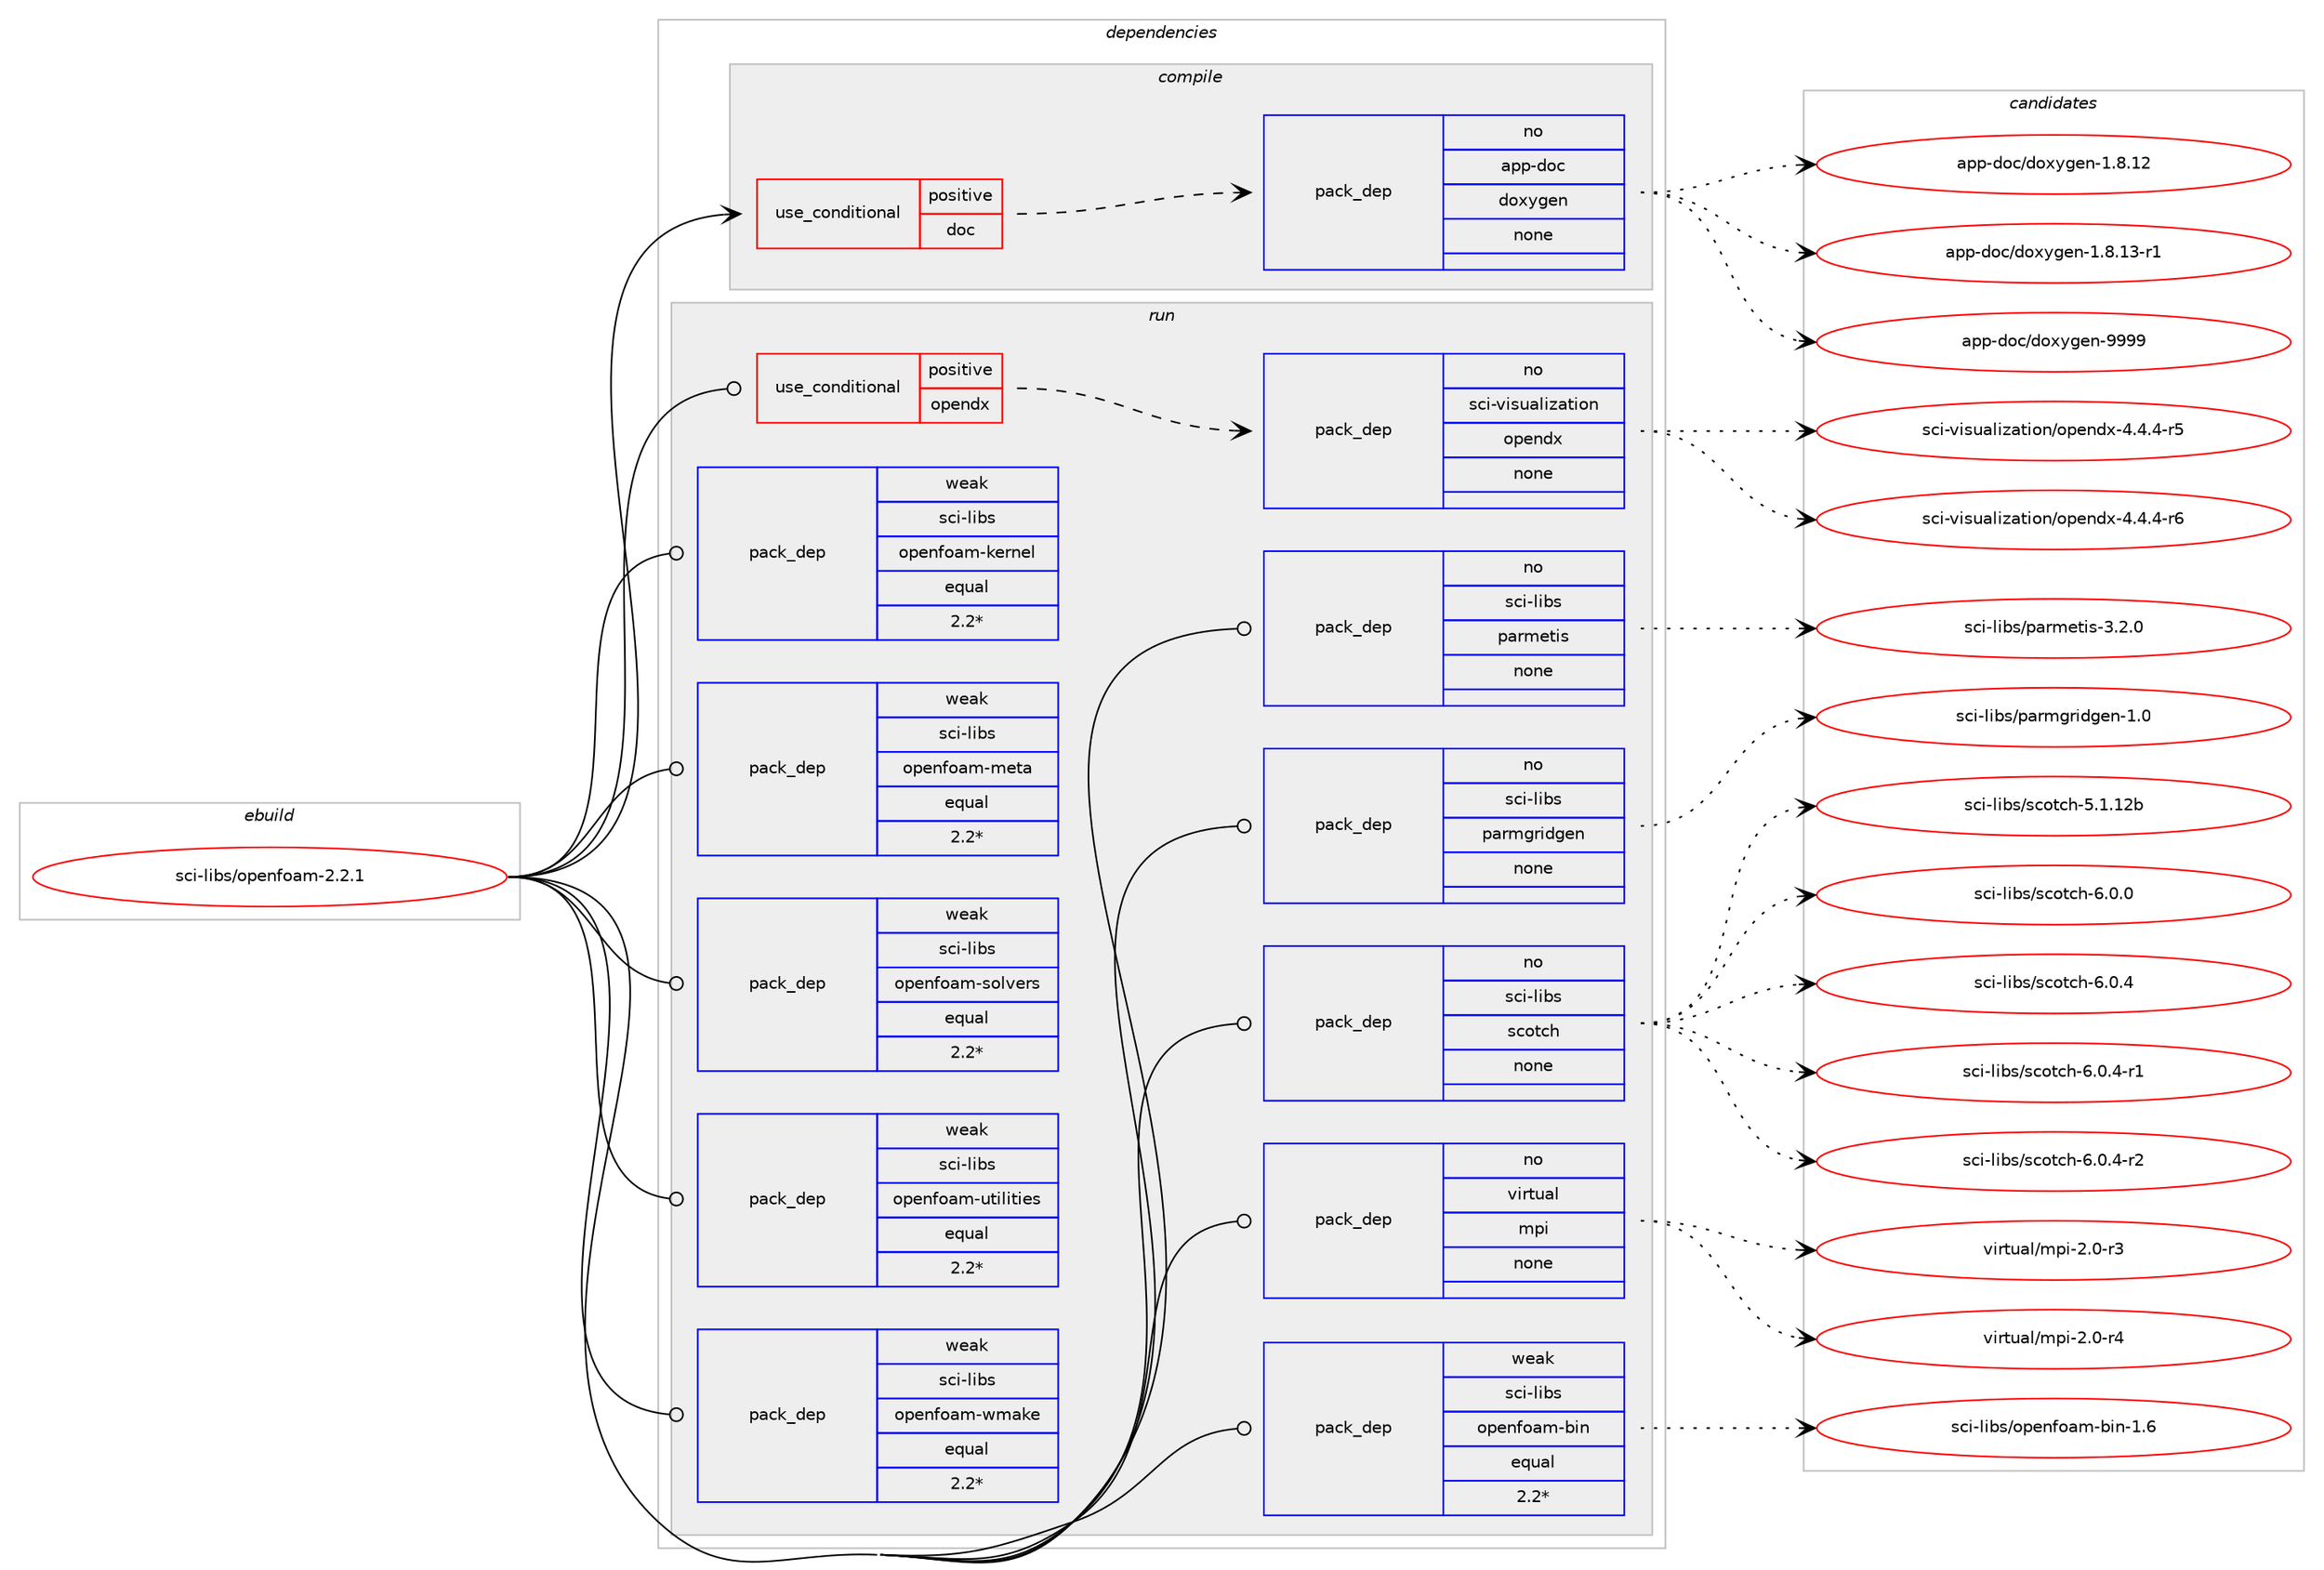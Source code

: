 digraph prolog {

# *************
# Graph options
# *************

newrank=true;
concentrate=true;
compound=true;
graph [rankdir=LR,fontname=Helvetica,fontsize=10,ranksep=1.5];#, ranksep=2.5, nodesep=0.2];
edge  [arrowhead=vee];
node  [fontname=Helvetica,fontsize=10];

# **********
# The ebuild
# **********

subgraph cluster_leftcol {
color=gray;
rank=same;
label=<<i>ebuild</i>>;
id [label="sci-libs/openfoam-2.2.1", color=red, width=4, href="../sci-libs/openfoam-2.2.1.svg"];
}

# ****************
# The dependencies
# ****************

subgraph cluster_midcol {
color=gray;
label=<<i>dependencies</i>>;
subgraph cluster_compile {
fillcolor="#eeeeee";
style=filled;
label=<<i>compile</i>>;
subgraph cond110866 {
dependency452943 [label=<<TABLE BORDER="0" CELLBORDER="1" CELLSPACING="0" CELLPADDING="4"><TR><TD ROWSPAN="3" CELLPADDING="10">use_conditional</TD></TR><TR><TD>positive</TD></TR><TR><TD>doc</TD></TR></TABLE>>, shape=none, color=red];
subgraph pack334156 {
dependency452944 [label=<<TABLE BORDER="0" CELLBORDER="1" CELLSPACING="0" CELLPADDING="4" WIDTH="220"><TR><TD ROWSPAN="6" CELLPADDING="30">pack_dep</TD></TR><TR><TD WIDTH="110">no</TD></TR><TR><TD>app-doc</TD></TR><TR><TD>doxygen</TD></TR><TR><TD>none</TD></TR><TR><TD></TD></TR></TABLE>>, shape=none, color=blue];
}
dependency452943:e -> dependency452944:w [weight=20,style="dashed",arrowhead="vee"];
}
id:e -> dependency452943:w [weight=20,style="solid",arrowhead="vee"];
}
subgraph cluster_compileandrun {
fillcolor="#eeeeee";
style=filled;
label=<<i>compile and run</i>>;
}
subgraph cluster_run {
fillcolor="#eeeeee";
style=filled;
label=<<i>run</i>>;
subgraph cond110867 {
dependency452945 [label=<<TABLE BORDER="0" CELLBORDER="1" CELLSPACING="0" CELLPADDING="4"><TR><TD ROWSPAN="3" CELLPADDING="10">use_conditional</TD></TR><TR><TD>positive</TD></TR><TR><TD>opendx</TD></TR></TABLE>>, shape=none, color=red];
subgraph pack334157 {
dependency452946 [label=<<TABLE BORDER="0" CELLBORDER="1" CELLSPACING="0" CELLPADDING="4" WIDTH="220"><TR><TD ROWSPAN="6" CELLPADDING="30">pack_dep</TD></TR><TR><TD WIDTH="110">no</TD></TR><TR><TD>sci-visualization</TD></TR><TR><TD>opendx</TD></TR><TR><TD>none</TD></TR><TR><TD></TD></TR></TABLE>>, shape=none, color=blue];
}
dependency452945:e -> dependency452946:w [weight=20,style="dashed",arrowhead="vee"];
}
id:e -> dependency452945:w [weight=20,style="solid",arrowhead="odot"];
subgraph pack334158 {
dependency452947 [label=<<TABLE BORDER="0" CELLBORDER="1" CELLSPACING="0" CELLPADDING="4" WIDTH="220"><TR><TD ROWSPAN="6" CELLPADDING="30">pack_dep</TD></TR><TR><TD WIDTH="110">no</TD></TR><TR><TD>sci-libs</TD></TR><TR><TD>parmetis</TD></TR><TR><TD>none</TD></TR><TR><TD></TD></TR></TABLE>>, shape=none, color=blue];
}
id:e -> dependency452947:w [weight=20,style="solid",arrowhead="odot"];
subgraph pack334159 {
dependency452948 [label=<<TABLE BORDER="0" CELLBORDER="1" CELLSPACING="0" CELLPADDING="4" WIDTH="220"><TR><TD ROWSPAN="6" CELLPADDING="30">pack_dep</TD></TR><TR><TD WIDTH="110">no</TD></TR><TR><TD>sci-libs</TD></TR><TR><TD>parmgridgen</TD></TR><TR><TD>none</TD></TR><TR><TD></TD></TR></TABLE>>, shape=none, color=blue];
}
id:e -> dependency452948:w [weight=20,style="solid",arrowhead="odot"];
subgraph pack334160 {
dependency452949 [label=<<TABLE BORDER="0" CELLBORDER="1" CELLSPACING="0" CELLPADDING="4" WIDTH="220"><TR><TD ROWSPAN="6" CELLPADDING="30">pack_dep</TD></TR><TR><TD WIDTH="110">no</TD></TR><TR><TD>sci-libs</TD></TR><TR><TD>scotch</TD></TR><TR><TD>none</TD></TR><TR><TD></TD></TR></TABLE>>, shape=none, color=blue];
}
id:e -> dependency452949:w [weight=20,style="solid",arrowhead="odot"];
subgraph pack334161 {
dependency452950 [label=<<TABLE BORDER="0" CELLBORDER="1" CELLSPACING="0" CELLPADDING="4" WIDTH="220"><TR><TD ROWSPAN="6" CELLPADDING="30">pack_dep</TD></TR><TR><TD WIDTH="110">no</TD></TR><TR><TD>virtual</TD></TR><TR><TD>mpi</TD></TR><TR><TD>none</TD></TR><TR><TD></TD></TR></TABLE>>, shape=none, color=blue];
}
id:e -> dependency452950:w [weight=20,style="solid",arrowhead="odot"];
subgraph pack334162 {
dependency452951 [label=<<TABLE BORDER="0" CELLBORDER="1" CELLSPACING="0" CELLPADDING="4" WIDTH="220"><TR><TD ROWSPAN="6" CELLPADDING="30">pack_dep</TD></TR><TR><TD WIDTH="110">weak</TD></TR><TR><TD>sci-libs</TD></TR><TR><TD>openfoam-bin</TD></TR><TR><TD>equal</TD></TR><TR><TD>2.2*</TD></TR></TABLE>>, shape=none, color=blue];
}
id:e -> dependency452951:w [weight=20,style="solid",arrowhead="odot"];
subgraph pack334163 {
dependency452952 [label=<<TABLE BORDER="0" CELLBORDER="1" CELLSPACING="0" CELLPADDING="4" WIDTH="220"><TR><TD ROWSPAN="6" CELLPADDING="30">pack_dep</TD></TR><TR><TD WIDTH="110">weak</TD></TR><TR><TD>sci-libs</TD></TR><TR><TD>openfoam-kernel</TD></TR><TR><TD>equal</TD></TR><TR><TD>2.2*</TD></TR></TABLE>>, shape=none, color=blue];
}
id:e -> dependency452952:w [weight=20,style="solid",arrowhead="odot"];
subgraph pack334164 {
dependency452953 [label=<<TABLE BORDER="0" CELLBORDER="1" CELLSPACING="0" CELLPADDING="4" WIDTH="220"><TR><TD ROWSPAN="6" CELLPADDING="30">pack_dep</TD></TR><TR><TD WIDTH="110">weak</TD></TR><TR><TD>sci-libs</TD></TR><TR><TD>openfoam-meta</TD></TR><TR><TD>equal</TD></TR><TR><TD>2.2*</TD></TR></TABLE>>, shape=none, color=blue];
}
id:e -> dependency452953:w [weight=20,style="solid",arrowhead="odot"];
subgraph pack334165 {
dependency452954 [label=<<TABLE BORDER="0" CELLBORDER="1" CELLSPACING="0" CELLPADDING="4" WIDTH="220"><TR><TD ROWSPAN="6" CELLPADDING="30">pack_dep</TD></TR><TR><TD WIDTH="110">weak</TD></TR><TR><TD>sci-libs</TD></TR><TR><TD>openfoam-solvers</TD></TR><TR><TD>equal</TD></TR><TR><TD>2.2*</TD></TR></TABLE>>, shape=none, color=blue];
}
id:e -> dependency452954:w [weight=20,style="solid",arrowhead="odot"];
subgraph pack334166 {
dependency452955 [label=<<TABLE BORDER="0" CELLBORDER="1" CELLSPACING="0" CELLPADDING="4" WIDTH="220"><TR><TD ROWSPAN="6" CELLPADDING="30">pack_dep</TD></TR><TR><TD WIDTH="110">weak</TD></TR><TR><TD>sci-libs</TD></TR><TR><TD>openfoam-utilities</TD></TR><TR><TD>equal</TD></TR><TR><TD>2.2*</TD></TR></TABLE>>, shape=none, color=blue];
}
id:e -> dependency452955:w [weight=20,style="solid",arrowhead="odot"];
subgraph pack334167 {
dependency452956 [label=<<TABLE BORDER="0" CELLBORDER="1" CELLSPACING="0" CELLPADDING="4" WIDTH="220"><TR><TD ROWSPAN="6" CELLPADDING="30">pack_dep</TD></TR><TR><TD WIDTH="110">weak</TD></TR><TR><TD>sci-libs</TD></TR><TR><TD>openfoam-wmake</TD></TR><TR><TD>equal</TD></TR><TR><TD>2.2*</TD></TR></TABLE>>, shape=none, color=blue];
}
id:e -> dependency452956:w [weight=20,style="solid",arrowhead="odot"];
}
}

# **************
# The candidates
# **************

subgraph cluster_choices {
rank=same;
color=gray;
label=<<i>candidates</i>>;

subgraph choice334156 {
color=black;
nodesep=1;
choice9711211245100111994710011112012110310111045494656464950 [label="app-doc/doxygen-1.8.12", color=red, width=4,href="../app-doc/doxygen-1.8.12.svg"];
choice97112112451001119947100111120121103101110454946564649514511449 [label="app-doc/doxygen-1.8.13-r1", color=red, width=4,href="../app-doc/doxygen-1.8.13-r1.svg"];
choice971121124510011199471001111201211031011104557575757 [label="app-doc/doxygen-9999", color=red, width=4,href="../app-doc/doxygen-9999.svg"];
dependency452944:e -> choice9711211245100111994710011112012110310111045494656464950:w [style=dotted,weight="100"];
dependency452944:e -> choice97112112451001119947100111120121103101110454946564649514511449:w [style=dotted,weight="100"];
dependency452944:e -> choice971121124510011199471001111201211031011104557575757:w [style=dotted,weight="100"];
}
subgraph choice334157 {
color=black;
nodesep=1;
choice11599105451181051151179710810512297116105111110471111121011101001204552465246524511453 [label="sci-visualization/opendx-4.4.4-r5", color=red, width=4,href="../sci-visualization/opendx-4.4.4-r5.svg"];
choice11599105451181051151179710810512297116105111110471111121011101001204552465246524511454 [label="sci-visualization/opendx-4.4.4-r6", color=red, width=4,href="../sci-visualization/opendx-4.4.4-r6.svg"];
dependency452946:e -> choice11599105451181051151179710810512297116105111110471111121011101001204552465246524511453:w [style=dotted,weight="100"];
dependency452946:e -> choice11599105451181051151179710810512297116105111110471111121011101001204552465246524511454:w [style=dotted,weight="100"];
}
subgraph choice334158 {
color=black;
nodesep=1;
choice1159910545108105981154711297114109101116105115455146504648 [label="sci-libs/parmetis-3.2.0", color=red, width=4,href="../sci-libs/parmetis-3.2.0.svg"];
dependency452947:e -> choice1159910545108105981154711297114109101116105115455146504648:w [style=dotted,weight="100"];
}
subgraph choice334159 {
color=black;
nodesep=1;
choice115991054510810598115471129711410910311410510010310111045494648 [label="sci-libs/parmgridgen-1.0", color=red, width=4,href="../sci-libs/parmgridgen-1.0.svg"];
dependency452948:e -> choice115991054510810598115471129711410910311410510010310111045494648:w [style=dotted,weight="100"];
}
subgraph choice334160 {
color=black;
nodesep=1;
choice1159910545108105981154711599111116991044553464946495098 [label="sci-libs/scotch-5.1.12b", color=red, width=4,href="../sci-libs/scotch-5.1.12b.svg"];
choice115991054510810598115471159911111699104455446484648 [label="sci-libs/scotch-6.0.0", color=red, width=4,href="../sci-libs/scotch-6.0.0.svg"];
choice115991054510810598115471159911111699104455446484652 [label="sci-libs/scotch-6.0.4", color=red, width=4,href="../sci-libs/scotch-6.0.4.svg"];
choice1159910545108105981154711599111116991044554464846524511449 [label="sci-libs/scotch-6.0.4-r1", color=red, width=4,href="../sci-libs/scotch-6.0.4-r1.svg"];
choice1159910545108105981154711599111116991044554464846524511450 [label="sci-libs/scotch-6.0.4-r2", color=red, width=4,href="../sci-libs/scotch-6.0.4-r2.svg"];
dependency452949:e -> choice1159910545108105981154711599111116991044553464946495098:w [style=dotted,weight="100"];
dependency452949:e -> choice115991054510810598115471159911111699104455446484648:w [style=dotted,weight="100"];
dependency452949:e -> choice115991054510810598115471159911111699104455446484652:w [style=dotted,weight="100"];
dependency452949:e -> choice1159910545108105981154711599111116991044554464846524511449:w [style=dotted,weight="100"];
dependency452949:e -> choice1159910545108105981154711599111116991044554464846524511450:w [style=dotted,weight="100"];
}
subgraph choice334161 {
color=black;
nodesep=1;
choice1181051141161179710847109112105455046484511451 [label="virtual/mpi-2.0-r3", color=red, width=4,href="../virtual/mpi-2.0-r3.svg"];
choice1181051141161179710847109112105455046484511452 [label="virtual/mpi-2.0-r4", color=red, width=4,href="../virtual/mpi-2.0-r4.svg"];
dependency452950:e -> choice1181051141161179710847109112105455046484511451:w [style=dotted,weight="100"];
dependency452950:e -> choice1181051141161179710847109112105455046484511452:w [style=dotted,weight="100"];
}
subgraph choice334162 {
color=black;
nodesep=1;
choice1159910545108105981154711111210111010211197109459810511045494654 [label="sci-libs/openfoam-bin-1.6", color=red, width=4,href="../sci-libs/openfoam-bin-1.6.svg"];
dependency452951:e -> choice1159910545108105981154711111210111010211197109459810511045494654:w [style=dotted,weight="100"];
}
subgraph choice334163 {
color=black;
nodesep=1;
}
subgraph choice334164 {
color=black;
nodesep=1;
}
subgraph choice334165 {
color=black;
nodesep=1;
}
subgraph choice334166 {
color=black;
nodesep=1;
}
subgraph choice334167 {
color=black;
nodesep=1;
}
}

}
